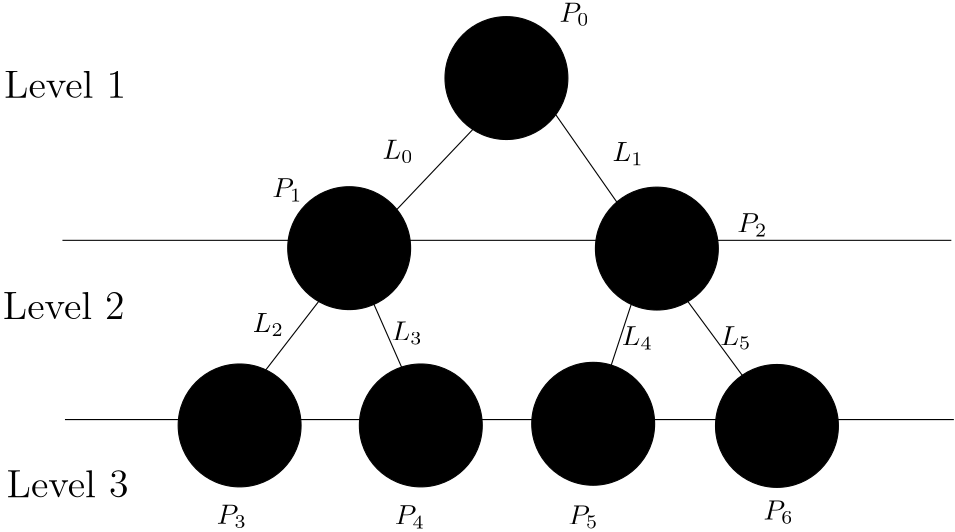 <?xml version="1.0"?>
<!DOCTYPE ipe SYSTEM "ipe.dtd">
<ipe version="70005" creator="Ipe 7.1.2">
<info created="D:20120502233342" modified="D:20120503125014"/>
<ipestyle name="basic">
<symbol name="arrow/arc(spx)">
<path stroke="sym-stroke" fill="sym-stroke" pen="sym-pen">
0 0 m
-1 0.333 l
-1 -0.333 l
h
</path>
</symbol>
<symbol name="arrow/farc(spx)">
<path stroke="sym-stroke" fill="white" pen="sym-pen">
0 0 m
-1 0.333 l
-1 -0.333 l
h
</path>
</symbol>
<symbol name="mark/circle(sx)" transformations="translations">
<path fill="sym-stroke">
0.6 0 0 0.6 0 0 e
0.4 0 0 0.4 0 0 e
</path>
</symbol>
<symbol name="mark/disk(sx)" transformations="translations">
<path fill="sym-stroke">
0.6 0 0 0.6 0 0 e
</path>
</symbol>
<symbol name="mark/fdisk(sfx)" transformations="translations">
<group>
<path fill="sym-fill">
0.5 0 0 0.5 0 0 e
</path>
<path fill="sym-stroke" fillrule="eofill">
0.6 0 0 0.6 0 0 e
0.4 0 0 0.4 0 0 e
</path>
</group>
</symbol>
<symbol name="mark/box(sx)" transformations="translations">
<path fill="sym-stroke" fillrule="eofill">
-0.6 -0.6 m
0.6 -0.6 l
0.6 0.6 l
-0.6 0.6 l
h
-0.4 -0.4 m
0.4 -0.4 l
0.4 0.4 l
-0.4 0.4 l
h
</path>
</symbol>
<symbol name="mark/square(sx)" transformations="translations">
<path fill="sym-stroke">
-0.6 -0.6 m
0.6 -0.6 l
0.6 0.6 l
-0.6 0.6 l
h
</path>
</symbol>
<symbol name="mark/fsquare(sfx)" transformations="translations">
<group>
<path fill="sym-fill">
-0.5 -0.5 m
0.5 -0.5 l
0.5 0.5 l
-0.5 0.5 l
h
</path>
<path fill="sym-stroke" fillrule="eofill">
-0.6 -0.6 m
0.6 -0.6 l
0.6 0.6 l
-0.6 0.6 l
h
-0.4 -0.4 m
0.4 -0.4 l
0.4 0.4 l
-0.4 0.4 l
h
</path>
</group>
</symbol>
<symbol name="mark/cross(sx)" transformations="translations">
<group>
<path fill="sym-stroke">
-0.43 -0.57 m
0.57 0.43 l
0.43 0.57 l
-0.57 -0.43 l
h
</path>
<path fill="sym-stroke">
-0.43 0.57 m
0.57 -0.43 l
0.43 -0.57 l
-0.57 0.43 l
h
</path>
</group>
</symbol>
<symbol name="arrow/fnormal(spx)">
<path stroke="sym-stroke" fill="white" pen="sym-pen">
0 0 m
-1 0.333 l
-1 -0.333 l
h
</path>
</symbol>
<symbol name="arrow/pointed(spx)">
<path stroke="sym-stroke" fill="sym-stroke" pen="sym-pen">
0 0 m
-1 0.333 l
-0.8 0 l
-1 -0.333 l
h
</path>
</symbol>
<symbol name="arrow/fpointed(spx)">
<path stroke="sym-stroke" fill="white" pen="sym-pen">
0 0 m
-1 0.333 l
-0.8 0 l
-1 -0.333 l
h
</path>
</symbol>
<symbol name="arrow/linear(spx)">
<path stroke="sym-stroke" pen="sym-pen">
-1 0.333 m
0 0 l
-1 -0.333 l
</path>
</symbol>
<symbol name="arrow/fdouble(spx)">
<path stroke="sym-stroke" fill="white" pen="sym-pen">
0 0 m
-1 0.333 l
-1 -0.333 l
h
-1 0 m
-2 0.333 l
-2 -0.333 l
h
</path>
</symbol>
<symbol name="arrow/double(spx)">
<path stroke="sym-stroke" fill="sym-stroke" pen="sym-pen">
0 0 m
-1 0.333 l
-1 -0.333 l
h
-1 0 m
-2 0.333 l
-2 -0.333 l
h
</path>
</symbol>
<pen name="heavier" value="0.8"/>
<pen name="fat" value="1.2"/>
<pen name="ultrafat" value="2"/>
<symbolsize name="large" value="5"/>
<symbolsize name="small" value="2"/>
<symbolsize name="tiny" value="1.1"/>
<arrowsize name="large" value="10"/>
<arrowsize name="small" value="5"/>
<arrowsize name="tiny" value="3"/>
<color name="red" value="1 0 0"/>
<color name="green" value="0 1 0"/>
<color name="blue" value="0 0 1"/>
<color name="yellow" value="1 1 0"/>
<color name="orange" value="1 0.647 0"/>
<color name="gold" value="1 0.843 0"/>
<color name="purple" value="0.627 0.125 0.941"/>
<color name="gray" value="0.745"/>
<color name="brown" value="0.647 0.165 0.165"/>
<color name="navy" value="0 0 0.502"/>
<color name="pink" value="1 0.753 0.796"/>
<color name="seagreen" value="0.18 0.545 0.341"/>
<color name="turquoise" value="0.251 0.878 0.816"/>
<color name="violet" value="0.933 0.51 0.933"/>
<color name="darkblue" value="0 0 0.545"/>
<color name="darkcyan" value="0 0.545 0.545"/>
<color name="darkgray" value="0.663"/>
<color name="darkgreen" value="0 0.392 0"/>
<color name="darkmagenta" value="0.545 0 0.545"/>
<color name="darkorange" value="1 0.549 0"/>
<color name="darkred" value="0.545 0 0"/>
<color name="lightblue" value="0.678 0.847 0.902"/>
<color name="lightcyan" value="0.878 1 1"/>
<color name="lightgray" value="0.827"/>
<color name="lightgreen" value="0.565 0.933 0.565"/>
<color name="lightyellow" value="1 1 0.878"/>
<dashstyle name="dashed" value="[4] 0"/>
<dashstyle name="dotted" value="[1 3] 0"/>
<dashstyle name="dash dotted" value="[4 2 1 2] 0"/>
<dashstyle name="dash dot dotted" value="[4 2 1 2 1 2] 0"/>
<textsize name="large" value="\large"/>
<textsize name="small" value="\small"/>
<textsize name="tiny" value="\tiny"/>
<textsize name="Large" value="\Large"/>
<textsize name="LARGE" value="\LARGE"/>
<textsize name="huge" value="\huge"/>
<textsize name="Huge" value="\Huge"/>
<textsize name="footnote" value="\footnotesize"/>
<textstyle name="center" begin="\begin{center}" end="\end{center}"/>
<textstyle name="itemize" begin="\begin{itemize}" end="\end{itemize}"/>
<textstyle name="item" begin="\begin{itemize}\item{}" end="\end{itemize}"/>
<gridsize name="4 pts" value="4"/>
<gridsize name="8 pts (~3 mm)" value="8"/>
<gridsize name="16 pts (~6 mm)" value="16"/>
<gridsize name="32 pts (~12 mm)" value="32"/>
<gridsize name="10 pts (~3.5 mm)" value="10"/>
<gridsize name="20 pts (~7 mm)" value="20"/>
<gridsize name="14 pts (~5 mm)" value="14"/>
<gridsize name="28 pts (~10 mm)" value="28"/>
<gridsize name="56 pts (~20 mm)" value="56"/>
<anglesize name="90 deg" value="90"/>
<anglesize name="60 deg" value="60"/>
<anglesize name="45 deg" value="45"/>
<anglesize name="30 deg" value="30"/>
<anglesize name="22.5 deg" value="22.5"/>
<tiling name="falling" angle="-60" step="4" width="1"/>
<tiling name="rising" angle="30" step="4" width="1"/>
</ipestyle>
<page>
<layer name="alpha"/>
<view layers="alpha" active="alpha"/>
<path layer="alpha" matrix="0.672685 0 0 0.672685 180.21 279.218" stroke="black" fill="black">
32.8826 0 0 32.8826 160 736 e
</path>
<path matrix="0.672685 0 0 0.672685 123.595 217.987" stroke="black" fill="black">
32.8826 0 0 32.8826 160 736 e
</path>
<path matrix="0.672685 0 0 0.672685 234.364 217.833" stroke="black" fill="black">
32.8826 0 0 32.8826 160 736 e
</path>
<path matrix="0.672685 0 0 0.672685 277.595 153.987" stroke="black" fill="black">
32.8826 0 0 32.8826 160 736 e
</path>
<text matrix="1 0 0 1 140 106.923" transformations="translations" pos="166.965 687.685" stroke="black" type="label" width="10.866" height="6.812" depth="1.49" valign="baseline">$P_0$</text>
<text matrix="1 0 0 1 -8.34127 53.6155" transformations="translations" pos="211.871 677.79" stroke="black" type="label" width="14.186" height="6.812" depth="1.49" valign="baseline">$P_1$
</text>
<text matrix="1 0 0 1 -16.3412 26.6601" transformations="translations" pos="387.279 692.134" stroke="black" type="label" width="10.866" height="6.812" depth="1.49" valign="baseline">$P_2$</text>
<text matrix="1 0 0 1 -209.549 -80.0198" transformations="translations" pos="393.134 693.846" stroke="black" type="label" width="10.866" height="6.812" depth="1.49" valign="baseline">$P_3$</text>
<text matrix="1 0 0 1 19.2308 9.23077" transformations="translations" pos="224 736" stroke="black" type="label" width="11.25" height="6.812" depth="1.49" valign="baseline">$L_0$</text>
<text matrix="1 0 0 1 -10 8.46154" transformations="translations" pos="336 736" stroke="black" type="label" width="11.25" height="6.812" depth="1.49" valign="baseline">$L_1$</text>
<text matrix="1 0 0 1 -251.538 -53.0769" transformations="translations" pos="448 736" stroke="black" type="label" width="11.25" height="6.812" depth="1.49" valign="baseline">$L_2$</text>
<path matrix="0.672685 0 0 0.672685 84.1568 154.167" stroke="black" fill="black">
32.8826 0 0 32.8826 160 736 e
</path>
<path matrix="0.672685 0 0 0.672685 211.44 154.757" stroke="black" fill="black">
32.8826 0 0 32.8826 160 736 e
</path>
<path matrix="0.672685 0 0 0.672685 149.388 154.167" stroke="black" fill="black">
32.8826 0 0 32.8826 160 736 e
</path>
<path stroke="black">
292.28 773.249 m
234.588 712.48 l
187.665 651.711 l
194.588 653.249 l
</path>
<path stroke="black">
292.28 780.172 m
342.28 708.634 l
385.357 650.172 l
385.357 650.172 l
</path>
<path stroke="black">
339.973 714.788 m
321.511 658.634 l
321.511 658.634 l
</path>
<path stroke="black">
231.511 712.48 m
256.896 654.788 l
</path>
<text transformations="translations" pos="253.05 616.326" stroke="black" type="label" width="10.866" height="6.812" depth="1.49" halign="center" valign="center">$P_4$</text>
<text transformations="translations" pos="317.155 616.267" stroke="black" type="label" width="14.186" height="6.812" depth="1.49" halign="center" valign="center">$P_5$
</text>
<text matrix="1 0 0 1 5.32544 0" transformations="translations" pos="380.469 618.042" stroke="black" type="label" width="10.866" height="6.812" depth="1.49" halign="center" valign="center">$P_6$</text>
<text transformations="translations" pos="252.066 682.539" stroke="black" type="label" width="11.25" height="6.812" depth="1.49" halign="center" valign="center">$L_3$</text>
<text transformations="translations" pos="334.907 680.764" stroke="black" type="label" width="11.25" height="6.812" depth="1.49" halign="center" valign="center">$L_4$</text>
<text transformations="translations" pos="370.41 680.764" stroke="black" type="label" width="11.25" height="6.812" depth="1.49" halign="center" valign="center">$L_5$</text>
<path matrix="1 0 0 1 0 -36.0965" stroke="black">
128 752 m
448 752 l
</path>
<path matrix="1 0 0 1 0.910332 -20.6208" stroke="black">
128 672 m
448 672 l
</path>
<text matrix="1 0 0 1 26.3996 -1.82066" transformations="translations" pos="102.526 774.003" stroke="black" type="label" width="43.895" height="9.963" depth="0" halign="center" valign="center" size="Large">Level 1</text>
<text matrix="1 0 0 1 33.2271 5.00683" transformations="translations" pos="95.2432 687.522" stroke="black" type="label" width="43.895" height="9.963" depth="0" halign="center" valign="center" size="Large">Level 2</text>
<text matrix="1 0 0 1 45.5166 -5.46199" transformations="translations" pos="84.3192 633.812" stroke="black" type="label" width="43.895" height="9.963" depth="0" halign="center" valign="center" size="Large">Level 3</text>
</page>
</ipe>
